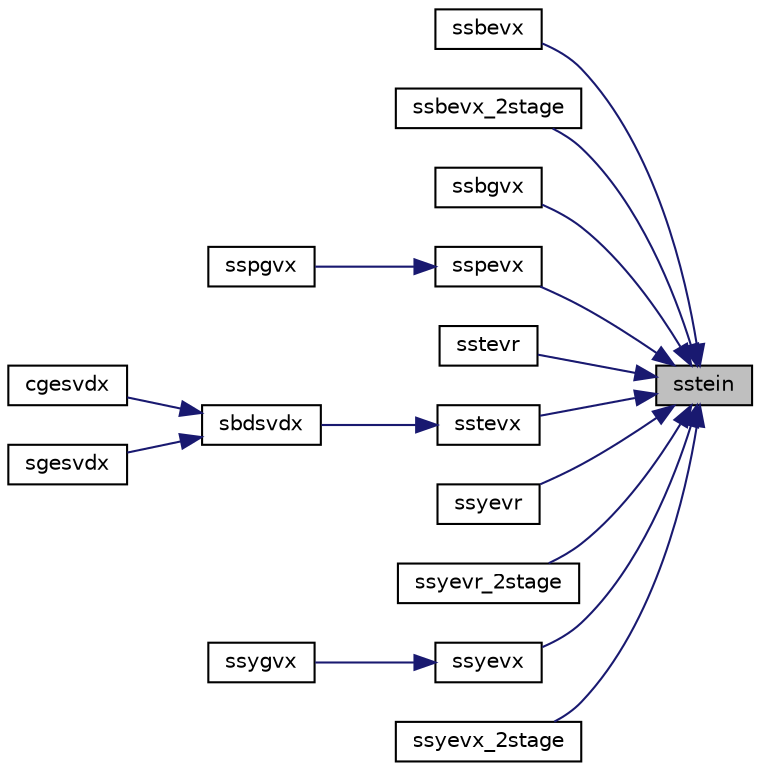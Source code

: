 digraph "sstein"
{
 // LATEX_PDF_SIZE
  edge [fontname="Helvetica",fontsize="10",labelfontname="Helvetica",labelfontsize="10"];
  node [fontname="Helvetica",fontsize="10",shape=record];
  rankdir="RL";
  Node1 [label="sstein",height=0.2,width=0.4,color="black", fillcolor="grey75", style="filled", fontcolor="black",tooltip="SSTEIN"];
  Node1 -> Node2 [dir="back",color="midnightblue",fontsize="10",style="solid",fontname="Helvetica"];
  Node2 [label="ssbevx",height=0.2,width=0.4,color="black", fillcolor="white", style="filled",URL="$ssbevx_8f.html#a5566995387fefaa091f1c44cdfff6440",tooltip="SSBEVX computes the eigenvalues and, optionally, the left and/or right eigenvectors for OTHER matrice..."];
  Node1 -> Node3 [dir="back",color="midnightblue",fontsize="10",style="solid",fontname="Helvetica"];
  Node3 [label="ssbevx_2stage",height=0.2,width=0.4,color="black", fillcolor="white", style="filled",URL="$ssbevx__2stage_8f.html#a12db0b30afb433ab6b4fe18a9ee0234f",tooltip="SSBEVX_2STAGE computes the eigenvalues and, optionally, the left and/or right eigenvectors for OTHER ..."];
  Node1 -> Node4 [dir="back",color="midnightblue",fontsize="10",style="solid",fontname="Helvetica"];
  Node4 [label="ssbgvx",height=0.2,width=0.4,color="black", fillcolor="white", style="filled",URL="$ssbgvx_8f.html#a698be9aea5406ea6cb19fe47378e2233",tooltip="SSBGVX"];
  Node1 -> Node5 [dir="back",color="midnightblue",fontsize="10",style="solid",fontname="Helvetica"];
  Node5 [label="sspevx",height=0.2,width=0.4,color="black", fillcolor="white", style="filled",URL="$sspevx_8f.html#aaa149618cc74cd907218f33d30825109",tooltip="SSPEVX computes the eigenvalues and, optionally, the left and/or right eigenvectors for OTHER matrice..."];
  Node5 -> Node6 [dir="back",color="midnightblue",fontsize="10",style="solid",fontname="Helvetica"];
  Node6 [label="sspgvx",height=0.2,width=0.4,color="black", fillcolor="white", style="filled",URL="$sspgvx_8f.html#a6d78c13e0472349e920ec49cc79337fb",tooltip="SSPGVX"];
  Node1 -> Node7 [dir="back",color="midnightblue",fontsize="10",style="solid",fontname="Helvetica"];
  Node7 [label="sstevr",height=0.2,width=0.4,color="black", fillcolor="white", style="filled",URL="$sstevr_8f.html#aee807b6868003c11b1b1741576c0f06b",tooltip="SSTEVR computes the eigenvalues and, optionally, the left and/or right eigenvectors for OTHER matrice..."];
  Node1 -> Node8 [dir="back",color="midnightblue",fontsize="10",style="solid",fontname="Helvetica"];
  Node8 [label="sstevx",height=0.2,width=0.4,color="black", fillcolor="white", style="filled",URL="$sstevx_8f.html#a36282d988538ba9e8906875420e2b567",tooltip="SSTEVX computes the eigenvalues and, optionally, the left and/or right eigenvectors for OTHER matrice..."];
  Node8 -> Node9 [dir="back",color="midnightblue",fontsize="10",style="solid",fontname="Helvetica"];
  Node9 [label="sbdsvdx",height=0.2,width=0.4,color="black", fillcolor="white", style="filled",URL="$sbdsvdx_8f.html#a62165ec681f491ea6067a0ab9f532ad4",tooltip="SBDSVDX"];
  Node9 -> Node10 [dir="back",color="midnightblue",fontsize="10",style="solid",fontname="Helvetica"];
  Node10 [label="cgesvdx",height=0.2,width=0.4,color="black", fillcolor="white", style="filled",URL="$cgesvdx_8f.html#a97f13f2c54e078344d3f9f20ac24c8be",tooltip="CGESVDX computes the singular value decomposition (SVD) for GE matrices"];
  Node9 -> Node11 [dir="back",color="midnightblue",fontsize="10",style="solid",fontname="Helvetica"];
  Node11 [label="sgesvdx",height=0.2,width=0.4,color="black", fillcolor="white", style="filled",URL="$sgesvdx_8f.html#aec7e3fe91246cc52bcd34c45494932aa",tooltip="SGESVDX computes the singular value decomposition (SVD) for GE matrices"];
  Node1 -> Node12 [dir="back",color="midnightblue",fontsize="10",style="solid",fontname="Helvetica"];
  Node12 [label="ssyevr",height=0.2,width=0.4,color="black", fillcolor="white", style="filled",URL="$ssyevr_8f.html#a24155d2da67fb4a896c5f8257589b19f",tooltip="SSYEVR computes the eigenvalues and, optionally, the left and/or right eigenvectors for SY matrices"];
  Node1 -> Node13 [dir="back",color="midnightblue",fontsize="10",style="solid",fontname="Helvetica"];
  Node13 [label="ssyevr_2stage",height=0.2,width=0.4,color="black", fillcolor="white", style="filled",URL="$ssyevr__2stage_8f.html#acdcfccbd51404d755a5b08c188d74a6f",tooltip="SSYEVR_2STAGE computes the eigenvalues and, optionally, the left and/or right eigenvectors for SY mat..."];
  Node1 -> Node14 [dir="back",color="midnightblue",fontsize="10",style="solid",fontname="Helvetica"];
  Node14 [label="ssyevx",height=0.2,width=0.4,color="black", fillcolor="white", style="filled",URL="$ssyevx_8f.html#a7f8f413f03a84dbe4ac7a973024d0a48",tooltip="SSYEVX computes the eigenvalues and, optionally, the left and/or right eigenvectors for SY matrices"];
  Node14 -> Node15 [dir="back",color="midnightblue",fontsize="10",style="solid",fontname="Helvetica"];
  Node15 [label="ssygvx",height=0.2,width=0.4,color="black", fillcolor="white", style="filled",URL="$ssygvx_8f.html#a29a3927f20cd9692c94ff14babe54ffa",tooltip="SSYGVX"];
  Node1 -> Node16 [dir="back",color="midnightblue",fontsize="10",style="solid",fontname="Helvetica"];
  Node16 [label="ssyevx_2stage",height=0.2,width=0.4,color="black", fillcolor="white", style="filled",URL="$ssyevx__2stage_8f.html#ade5afd3e65add6bc3ba047203a98602f",tooltip="SSYEVX_2STAGE computes the eigenvalues and, optionally, the left and/or right eigenvectors for SY mat..."];
}
